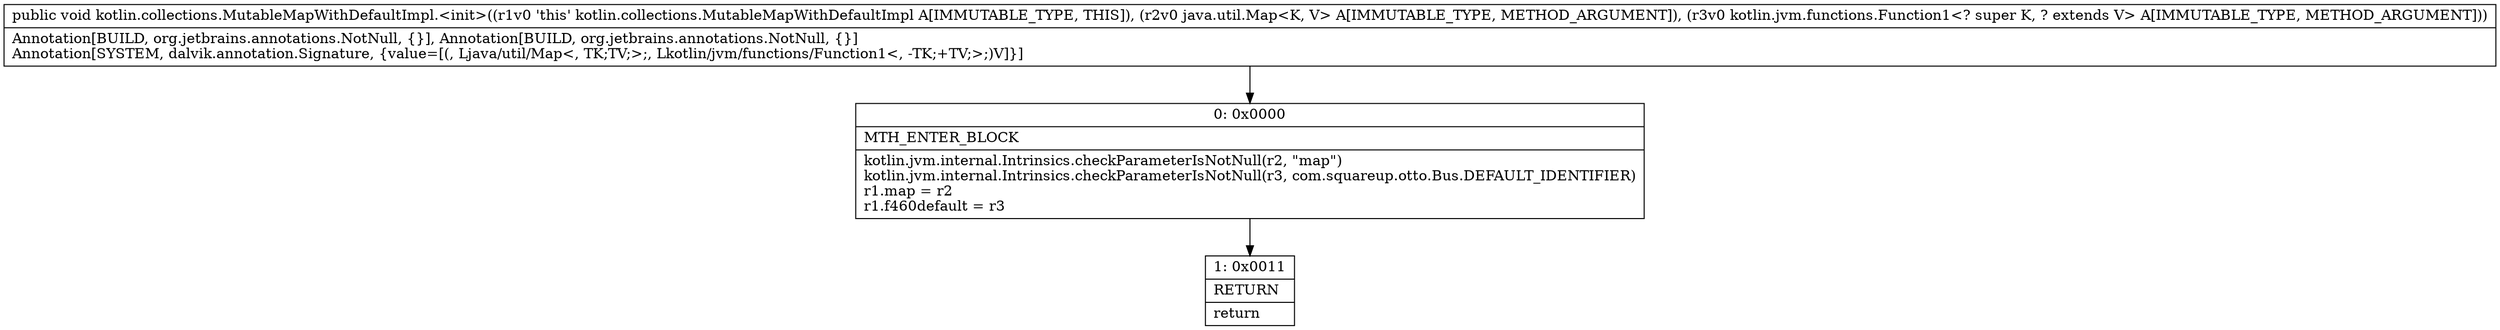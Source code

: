 digraph "CFG forkotlin.collections.MutableMapWithDefaultImpl.\<init\>(Ljava\/util\/Map;Lkotlin\/jvm\/functions\/Function1;)V" {
Node_0 [shape=record,label="{0\:\ 0x0000|MTH_ENTER_BLOCK\l|kotlin.jvm.internal.Intrinsics.checkParameterIsNotNull(r2, \"map\")\lkotlin.jvm.internal.Intrinsics.checkParameterIsNotNull(r3, com.squareup.otto.Bus.DEFAULT_IDENTIFIER)\lr1.map = r2\lr1.f460default = r3\l}"];
Node_1 [shape=record,label="{1\:\ 0x0011|RETURN\l|return\l}"];
MethodNode[shape=record,label="{public void kotlin.collections.MutableMapWithDefaultImpl.\<init\>((r1v0 'this' kotlin.collections.MutableMapWithDefaultImpl A[IMMUTABLE_TYPE, THIS]), (r2v0 java.util.Map\<K, V\> A[IMMUTABLE_TYPE, METHOD_ARGUMENT]), (r3v0 kotlin.jvm.functions.Function1\<? super K, ? extends V\> A[IMMUTABLE_TYPE, METHOD_ARGUMENT]))  | Annotation[BUILD, org.jetbrains.annotations.NotNull, \{\}], Annotation[BUILD, org.jetbrains.annotations.NotNull, \{\}]\lAnnotation[SYSTEM, dalvik.annotation.Signature, \{value=[(, Ljava\/util\/Map\<, TK;TV;\>;, Lkotlin\/jvm\/functions\/Function1\<, \-TK;+TV;\>;)V]\}]\l}"];
MethodNode -> Node_0;
Node_0 -> Node_1;
}

